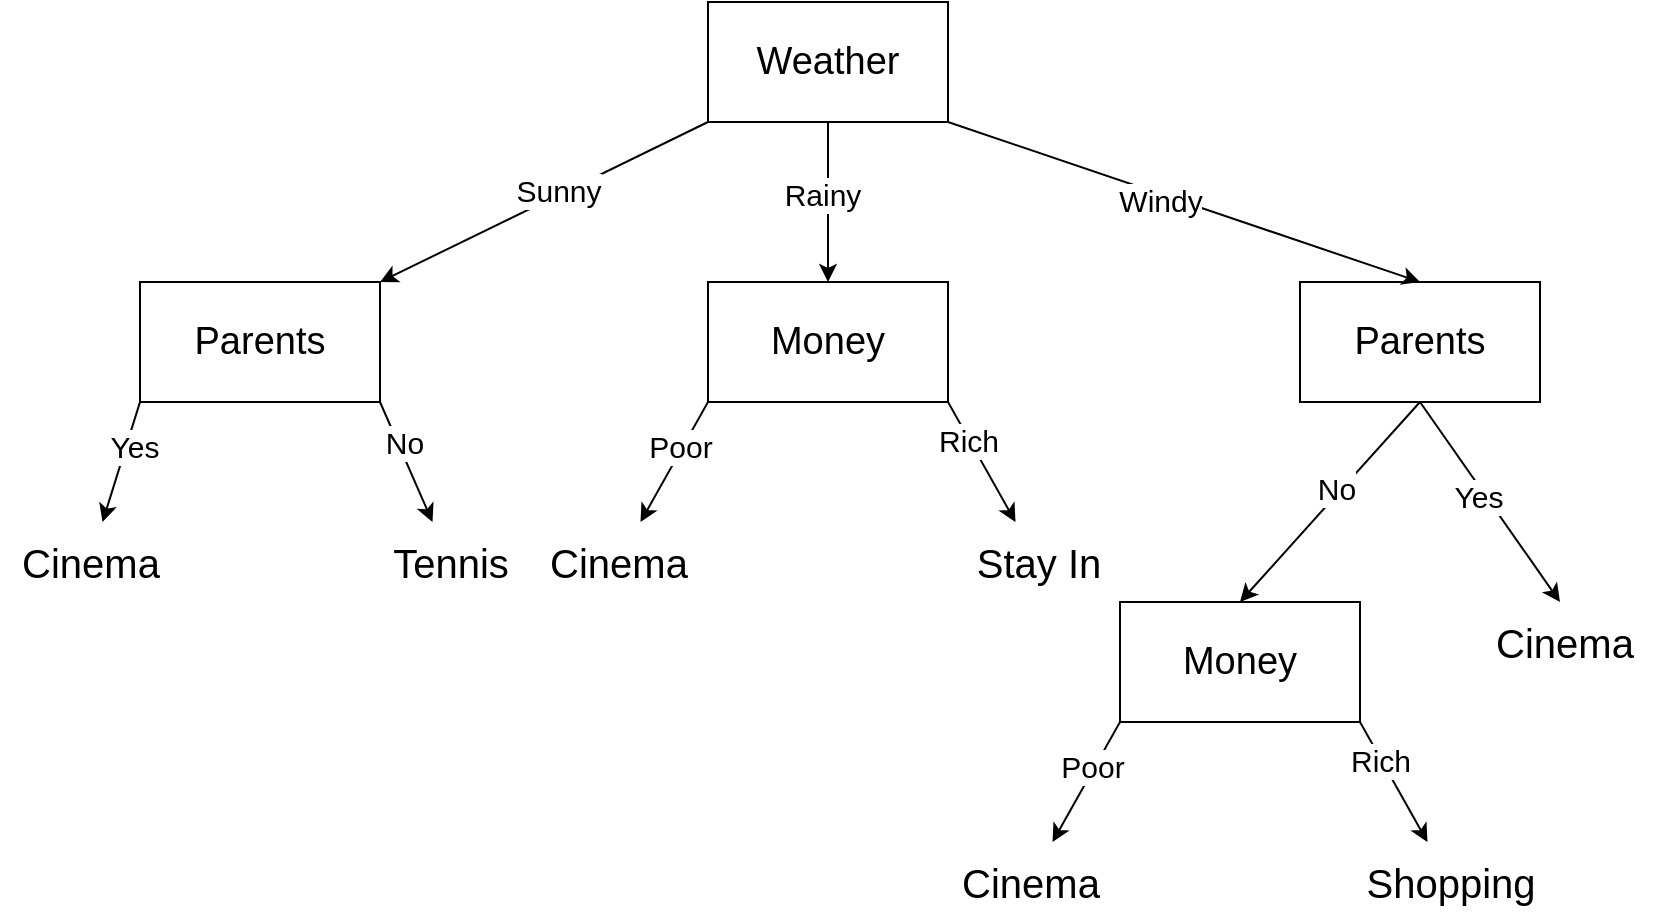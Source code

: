 <mxfile version="24.8.2">
  <diagram name="Page-1" id="Wz17-LOQhPbDC_Z8tuTn">
    <mxGraphModel dx="1434" dy="833" grid="1" gridSize="10" guides="1" tooltips="1" connect="1" arrows="1" fold="1" page="1" pageScale="1" pageWidth="827" pageHeight="1169" math="0" shadow="0">
      <root>
        <mxCell id="0" />
        <mxCell id="1" parent="0" />
        <mxCell id="_NnPaOm6Qb0ykb07O2wS-2" value="&lt;span style=&quot;font-size: 19px;&quot;&gt;Weather&lt;/span&gt;" style="rounded=0;whiteSpace=wrap;html=1;" vertex="1" parent="1">
          <mxGeometry x="354" y="20" width="120" height="60" as="geometry" />
        </mxCell>
        <mxCell id="_NnPaOm6Qb0ykb07O2wS-3" value="&lt;span style=&quot;font-size: 19px;&quot;&gt;Parents&lt;/span&gt;" style="rounded=0;whiteSpace=wrap;html=1;" vertex="1" parent="1">
          <mxGeometry x="70" y="160" width="120" height="60" as="geometry" />
        </mxCell>
        <mxCell id="_NnPaOm6Qb0ykb07O2wS-6" value="" style="endArrow=classic;html=1;rounded=0;exitX=0;exitY=1;exitDx=0;exitDy=0;entryX=1;entryY=0;entryDx=0;entryDy=0;" edge="1" parent="1" source="_NnPaOm6Qb0ykb07O2wS-2" target="_NnPaOm6Qb0ykb07O2wS-3">
          <mxGeometry width="50" height="50" relative="1" as="geometry">
            <mxPoint x="390" y="450" as="sourcePoint" />
            <mxPoint x="440" y="400" as="targetPoint" />
          </mxGeometry>
        </mxCell>
        <mxCell id="_NnPaOm6Qb0ykb07O2wS-7" value="&lt;font style=&quot;font-size: 15px;&quot;&gt;Sunny&lt;/font&gt;" style="edgeLabel;html=1;align=center;verticalAlign=middle;resizable=0;points=[];" vertex="1" connectable="0" parent="_NnPaOm6Qb0ykb07O2wS-6">
          <mxGeometry x="-0.097" y="-3" relative="1" as="geometry">
            <mxPoint as="offset" />
          </mxGeometry>
        </mxCell>
        <mxCell id="_NnPaOm6Qb0ykb07O2wS-8" value="&lt;span style=&quot;font-size: 19px;&quot;&gt;Money&lt;/span&gt;" style="rounded=0;whiteSpace=wrap;html=1;" vertex="1" parent="1">
          <mxGeometry x="354" y="160" width="120" height="60" as="geometry" />
        </mxCell>
        <mxCell id="_NnPaOm6Qb0ykb07O2wS-9" value="" style="endArrow=classic;html=1;rounded=0;exitX=0.5;exitY=1;exitDx=0;exitDy=0;entryX=0.5;entryY=0;entryDx=0;entryDy=0;" edge="1" parent="1" target="_NnPaOm6Qb0ykb07O2wS-8" source="_NnPaOm6Qb0ykb07O2wS-2">
          <mxGeometry width="50" height="50" relative="1" as="geometry">
            <mxPoint x="588" y="80" as="sourcePoint" />
            <mxPoint x="674" y="400" as="targetPoint" />
          </mxGeometry>
        </mxCell>
        <mxCell id="_NnPaOm6Qb0ykb07O2wS-10" value="&lt;font style=&quot;font-size: 15px;&quot;&gt;Rainy&lt;/font&gt;" style="edgeLabel;html=1;align=center;verticalAlign=middle;resizable=0;points=[];" vertex="1" connectable="0" parent="_NnPaOm6Qb0ykb07O2wS-9">
          <mxGeometry x="-0.097" y="-3" relative="1" as="geometry">
            <mxPoint as="offset" />
          </mxGeometry>
        </mxCell>
        <mxCell id="_NnPaOm6Qb0ykb07O2wS-13" value="&lt;span style=&quot;font-size: 19px;&quot;&gt;Parents&lt;/span&gt;" style="rounded=0;whiteSpace=wrap;html=1;" vertex="1" parent="1">
          <mxGeometry x="650" y="160" width="120" height="60" as="geometry" />
        </mxCell>
        <mxCell id="_NnPaOm6Qb0ykb07O2wS-14" value="" style="endArrow=classic;html=1;rounded=0;exitX=1;exitY=1;exitDx=0;exitDy=0;entryX=0.5;entryY=0;entryDx=0;entryDy=0;" edge="1" parent="1" target="_NnPaOm6Qb0ykb07O2wS-13" source="_NnPaOm6Qb0ykb07O2wS-2">
          <mxGeometry width="50" height="50" relative="1" as="geometry">
            <mxPoint x="640" y="80" as="sourcePoint" />
            <mxPoint x="900" y="400" as="targetPoint" />
          </mxGeometry>
        </mxCell>
        <mxCell id="_NnPaOm6Qb0ykb07O2wS-15" value="&lt;font style=&quot;font-size: 15px;&quot;&gt;Windy&lt;/font&gt;" style="edgeLabel;html=1;align=center;verticalAlign=middle;resizable=0;points=[];" vertex="1" connectable="0" parent="_NnPaOm6Qb0ykb07O2wS-14">
          <mxGeometry x="-0.097" y="-3" relative="1" as="geometry">
            <mxPoint as="offset" />
          </mxGeometry>
        </mxCell>
        <mxCell id="_NnPaOm6Qb0ykb07O2wS-16" value="&lt;span style=&quot;font-size: 19px;&quot;&gt;Money&lt;/span&gt;" style="rounded=0;whiteSpace=wrap;html=1;" vertex="1" parent="1">
          <mxGeometry x="560" y="320" width="120" height="60" as="geometry" />
        </mxCell>
        <mxCell id="_NnPaOm6Qb0ykb07O2wS-17" value="" style="endArrow=classic;html=1;rounded=0;exitX=0.5;exitY=1;exitDx=0;exitDy=0;entryX=0.5;entryY=0;entryDx=0;entryDy=0;" edge="1" parent="1" target="_NnPaOm6Qb0ykb07O2wS-16" source="_NnPaOm6Qb0ykb07O2wS-13">
          <mxGeometry width="50" height="50" relative="1" as="geometry">
            <mxPoint x="530" y="240" as="sourcePoint" />
            <mxPoint x="956" y="560" as="targetPoint" />
          </mxGeometry>
        </mxCell>
        <mxCell id="_NnPaOm6Qb0ykb07O2wS-18" value="&lt;font style=&quot;font-size: 15px;&quot;&gt;No&lt;/font&gt;" style="edgeLabel;html=1;align=center;verticalAlign=middle;resizable=0;points=[];" vertex="1" connectable="0" parent="_NnPaOm6Qb0ykb07O2wS-17">
          <mxGeometry x="-0.097" y="-3" relative="1" as="geometry">
            <mxPoint as="offset" />
          </mxGeometry>
        </mxCell>
        <mxCell id="_NnPaOm6Qb0ykb07O2wS-20" value="&lt;font style=&quot;font-size: 20px;&quot;&gt;Cinema&lt;/font&gt;" style="text;html=1;align=center;verticalAlign=middle;resizable=0;points=[];autosize=1;strokeColor=none;fillColor=none;" vertex="1" parent="1">
          <mxGeometry y="280" width="90" height="40" as="geometry" />
        </mxCell>
        <mxCell id="_NnPaOm6Qb0ykb07O2wS-21" value="" style="endArrow=classic;html=1;rounded=0;exitX=0;exitY=1;exitDx=0;exitDy=0;" edge="1" parent="1" source="_NnPaOm6Qb0ykb07O2wS-3" target="_NnPaOm6Qb0ykb07O2wS-20">
          <mxGeometry width="50" height="50" relative="1" as="geometry">
            <mxPoint x="390" y="440" as="sourcePoint" />
            <mxPoint x="440" y="390" as="targetPoint" />
          </mxGeometry>
        </mxCell>
        <mxCell id="_NnPaOm6Qb0ykb07O2wS-22" value="&lt;font style=&quot;font-size: 15px;&quot;&gt;Yes&lt;/font&gt;" style="edgeLabel;html=1;align=center;verticalAlign=middle;resizable=0;points=[];" vertex="1" connectable="0" parent="_NnPaOm6Qb0ykb07O2wS-21">
          <mxGeometry x="-0.315" y="3" relative="1" as="geometry">
            <mxPoint as="offset" />
          </mxGeometry>
        </mxCell>
        <mxCell id="_NnPaOm6Qb0ykb07O2wS-23" value="&lt;font style=&quot;font-size: 20px;&quot;&gt;Tennis&lt;/font&gt;" style="text;html=1;align=center;verticalAlign=middle;resizable=0;points=[];autosize=1;strokeColor=none;fillColor=none;" vertex="1" parent="1">
          <mxGeometry x="185" y="280" width="80" height="40" as="geometry" />
        </mxCell>
        <mxCell id="_NnPaOm6Qb0ykb07O2wS-24" value="" style="endArrow=classic;html=1;rounded=0;exitX=1;exitY=1;exitDx=0;exitDy=0;" edge="1" parent="1" target="_NnPaOm6Qb0ykb07O2wS-23" source="_NnPaOm6Qb0ykb07O2wS-3">
          <mxGeometry width="50" height="50" relative="1" as="geometry">
            <mxPoint x="330" y="220" as="sourcePoint" />
            <mxPoint x="650" y="390" as="targetPoint" />
          </mxGeometry>
        </mxCell>
        <mxCell id="_NnPaOm6Qb0ykb07O2wS-25" value="&lt;font style=&quot;font-size: 15px;&quot;&gt;No&lt;/font&gt;" style="edgeLabel;html=1;align=center;verticalAlign=middle;resizable=0;points=[];" vertex="1" connectable="0" parent="_NnPaOm6Qb0ykb07O2wS-24">
          <mxGeometry x="-0.315" y="3" relative="1" as="geometry">
            <mxPoint as="offset" />
          </mxGeometry>
        </mxCell>
        <mxCell id="_NnPaOm6Qb0ykb07O2wS-28" value="&lt;font style=&quot;font-size: 20px;&quot;&gt;Cinema&lt;/font&gt;" style="text;html=1;align=center;verticalAlign=middle;resizable=0;points=[];autosize=1;strokeColor=none;fillColor=none;" vertex="1" parent="1">
          <mxGeometry x="264" y="280" width="90" height="40" as="geometry" />
        </mxCell>
        <mxCell id="_NnPaOm6Qb0ykb07O2wS-29" value="" style="endArrow=classic;html=1;rounded=0;exitX=0;exitY=1;exitDx=0;exitDy=0;" edge="1" parent="1" target="_NnPaOm6Qb0ykb07O2wS-28">
          <mxGeometry width="50" height="50" relative="1" as="geometry">
            <mxPoint x="354" y="220" as="sourcePoint" />
            <mxPoint x="674" y="390" as="targetPoint" />
          </mxGeometry>
        </mxCell>
        <mxCell id="_NnPaOm6Qb0ykb07O2wS-30" value="&lt;font style=&quot;font-size: 15px;&quot;&gt;Poor&lt;/font&gt;" style="edgeLabel;html=1;align=center;verticalAlign=middle;resizable=0;points=[];" vertex="1" connectable="0" parent="_NnPaOm6Qb0ykb07O2wS-29">
          <mxGeometry x="-0.315" y="3" relative="1" as="geometry">
            <mxPoint x="-5" as="offset" />
          </mxGeometry>
        </mxCell>
        <mxCell id="_NnPaOm6Qb0ykb07O2wS-31" value="&lt;font style=&quot;font-size: 20px;&quot;&gt;Stay In&lt;/font&gt;" style="text;html=1;align=center;verticalAlign=middle;resizable=0;points=[];autosize=1;strokeColor=none;fillColor=none;" vertex="1" parent="1">
          <mxGeometry x="474" y="280" width="90" height="40" as="geometry" />
        </mxCell>
        <mxCell id="_NnPaOm6Qb0ykb07O2wS-32" value="" style="endArrow=classic;html=1;rounded=0;exitX=1;exitY=1;exitDx=0;exitDy=0;" edge="1" parent="1" target="_NnPaOm6Qb0ykb07O2wS-31">
          <mxGeometry width="50" height="50" relative="1" as="geometry">
            <mxPoint x="474" y="220" as="sourcePoint" />
            <mxPoint x="884" y="390" as="targetPoint" />
          </mxGeometry>
        </mxCell>
        <mxCell id="_NnPaOm6Qb0ykb07O2wS-33" value="&lt;font style=&quot;font-size: 15px;&quot;&gt;Rich&lt;/font&gt;" style="edgeLabel;html=1;align=center;verticalAlign=middle;resizable=0;points=[];" vertex="1" connectable="0" parent="_NnPaOm6Qb0ykb07O2wS-32">
          <mxGeometry x="-0.315" y="3" relative="1" as="geometry">
            <mxPoint x="-4" as="offset" />
          </mxGeometry>
        </mxCell>
        <mxCell id="_NnPaOm6Qb0ykb07O2wS-39" value="&lt;font style=&quot;font-size: 20px;&quot;&gt;Cinema&lt;/font&gt;" style="text;html=1;align=center;verticalAlign=middle;resizable=0;points=[];autosize=1;strokeColor=none;fillColor=none;" vertex="1" parent="1">
          <mxGeometry x="470" y="440" width="90" height="40" as="geometry" />
        </mxCell>
        <mxCell id="_NnPaOm6Qb0ykb07O2wS-40" value="" style="endArrow=classic;html=1;rounded=0;exitX=0;exitY=1;exitDx=0;exitDy=0;" edge="1" parent="1" target="_NnPaOm6Qb0ykb07O2wS-39">
          <mxGeometry width="50" height="50" relative="1" as="geometry">
            <mxPoint x="560" y="380" as="sourcePoint" />
            <mxPoint x="880" y="550" as="targetPoint" />
          </mxGeometry>
        </mxCell>
        <mxCell id="_NnPaOm6Qb0ykb07O2wS-41" value="&lt;font style=&quot;font-size: 15px;&quot;&gt;Poor&lt;/font&gt;" style="edgeLabel;html=1;align=center;verticalAlign=middle;resizable=0;points=[];" vertex="1" connectable="0" parent="_NnPaOm6Qb0ykb07O2wS-40">
          <mxGeometry x="-0.315" y="3" relative="1" as="geometry">
            <mxPoint x="-5" as="offset" />
          </mxGeometry>
        </mxCell>
        <mxCell id="_NnPaOm6Qb0ykb07O2wS-42" value="&lt;font style=&quot;font-size: 20px;&quot;&gt;Shopping&lt;/font&gt;" style="text;html=1;align=center;verticalAlign=middle;resizable=0;points=[];autosize=1;strokeColor=none;fillColor=none;" vertex="1" parent="1">
          <mxGeometry x="670" y="440" width="110" height="40" as="geometry" />
        </mxCell>
        <mxCell id="_NnPaOm6Qb0ykb07O2wS-43" value="" style="endArrow=classic;html=1;rounded=0;exitX=1;exitY=1;exitDx=0;exitDy=0;" edge="1" parent="1" target="_NnPaOm6Qb0ykb07O2wS-42">
          <mxGeometry width="50" height="50" relative="1" as="geometry">
            <mxPoint x="680" y="380" as="sourcePoint" />
            <mxPoint x="1090" y="550" as="targetPoint" />
          </mxGeometry>
        </mxCell>
        <mxCell id="_NnPaOm6Qb0ykb07O2wS-44" value="&lt;font style=&quot;font-size: 15px;&quot;&gt;Rich&lt;/font&gt;" style="edgeLabel;html=1;align=center;verticalAlign=middle;resizable=0;points=[];" vertex="1" connectable="0" parent="_NnPaOm6Qb0ykb07O2wS-43">
          <mxGeometry x="-0.315" y="3" relative="1" as="geometry">
            <mxPoint x="-4" as="offset" />
          </mxGeometry>
        </mxCell>
        <mxCell id="_NnPaOm6Qb0ykb07O2wS-49" value="" style="endArrow=classic;html=1;rounded=0;exitX=0.5;exitY=1;exitDx=0;exitDy=0;" edge="1" parent="1" source="_NnPaOm6Qb0ykb07O2wS-13">
          <mxGeometry width="50" height="50" relative="1" as="geometry">
            <mxPoint x="780" y="230" as="sourcePoint" />
            <mxPoint x="780" y="320" as="targetPoint" />
          </mxGeometry>
        </mxCell>
        <mxCell id="_NnPaOm6Qb0ykb07O2wS-50" value="&lt;font style=&quot;font-size: 15px;&quot;&gt;Yes&lt;/font&gt;" style="edgeLabel;html=1;align=center;verticalAlign=middle;resizable=0;points=[];" vertex="1" connectable="0" parent="_NnPaOm6Qb0ykb07O2wS-49">
          <mxGeometry x="-0.097" y="-3" relative="1" as="geometry">
            <mxPoint as="offset" />
          </mxGeometry>
        </mxCell>
        <mxCell id="_NnPaOm6Qb0ykb07O2wS-51" value="&lt;font style=&quot;font-size: 20px;&quot;&gt;Cinema&lt;/font&gt;" style="text;html=1;align=center;verticalAlign=middle;resizable=0;points=[];autosize=1;strokeColor=none;fillColor=none;" vertex="1" parent="1">
          <mxGeometry x="737" y="320" width="90" height="40" as="geometry" />
        </mxCell>
      </root>
    </mxGraphModel>
  </diagram>
</mxfile>
